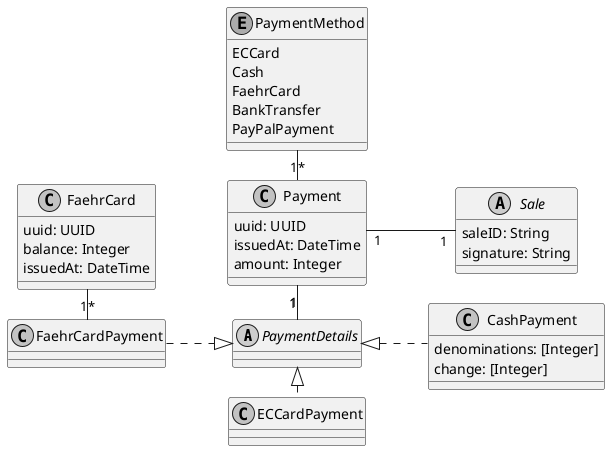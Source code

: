 @startuml
skinparam linetype ortho
left to right direction
skinparam nodesep 30
'title: FerryTix Class Diagram
skinparam monochrome true

abstract class PaymentDetails

class FaehrCardPayment {
    ' uuid: UUID
}
FaehrCardPayment ..|> PaymentDetails
FaehrCardPayment "*" -left- "1" FaehrCard

class CashPayment {
    denominations: [Integer]
    change: [Integer]
}

CashPayment ..up|> PaymentDetails

class ECCardPayment {

}

ECCardPayment .up|> PaymentDetails

class Payment {
    'issuedBy: Union<null, VendingMachine>
    uuid: UUID
    issuedAt: DateTime
    amount: Integer
    'details: PaymentDetails
    'method: PaymentMethod
}

enum PaymentMethod {
    ECCard
    Cash
    FaehrCard
    BankTransfer
    PayPalPayment
}

PaymentMethod "1" - "*" Payment
Payment "1" - "1" PaymentDetails
' Payment "*" - "1" VendingMachine

abstract class Sale {
    saleID: String
    'signedBy: VendingMachine
    signature: String
    'payment: Payment
}

Sale "1" -up- "1" Payment


class FaehrCard {
    uuid: UUID
    ' ownedBy: Union<null, StaffMember>
    balance: Integer
    issuedAt: DateTime
    ' issuedBy: Union<null, VendingMachine>
}

' FaehrCard "*" -- "0…1" VendingMachine

@enduml